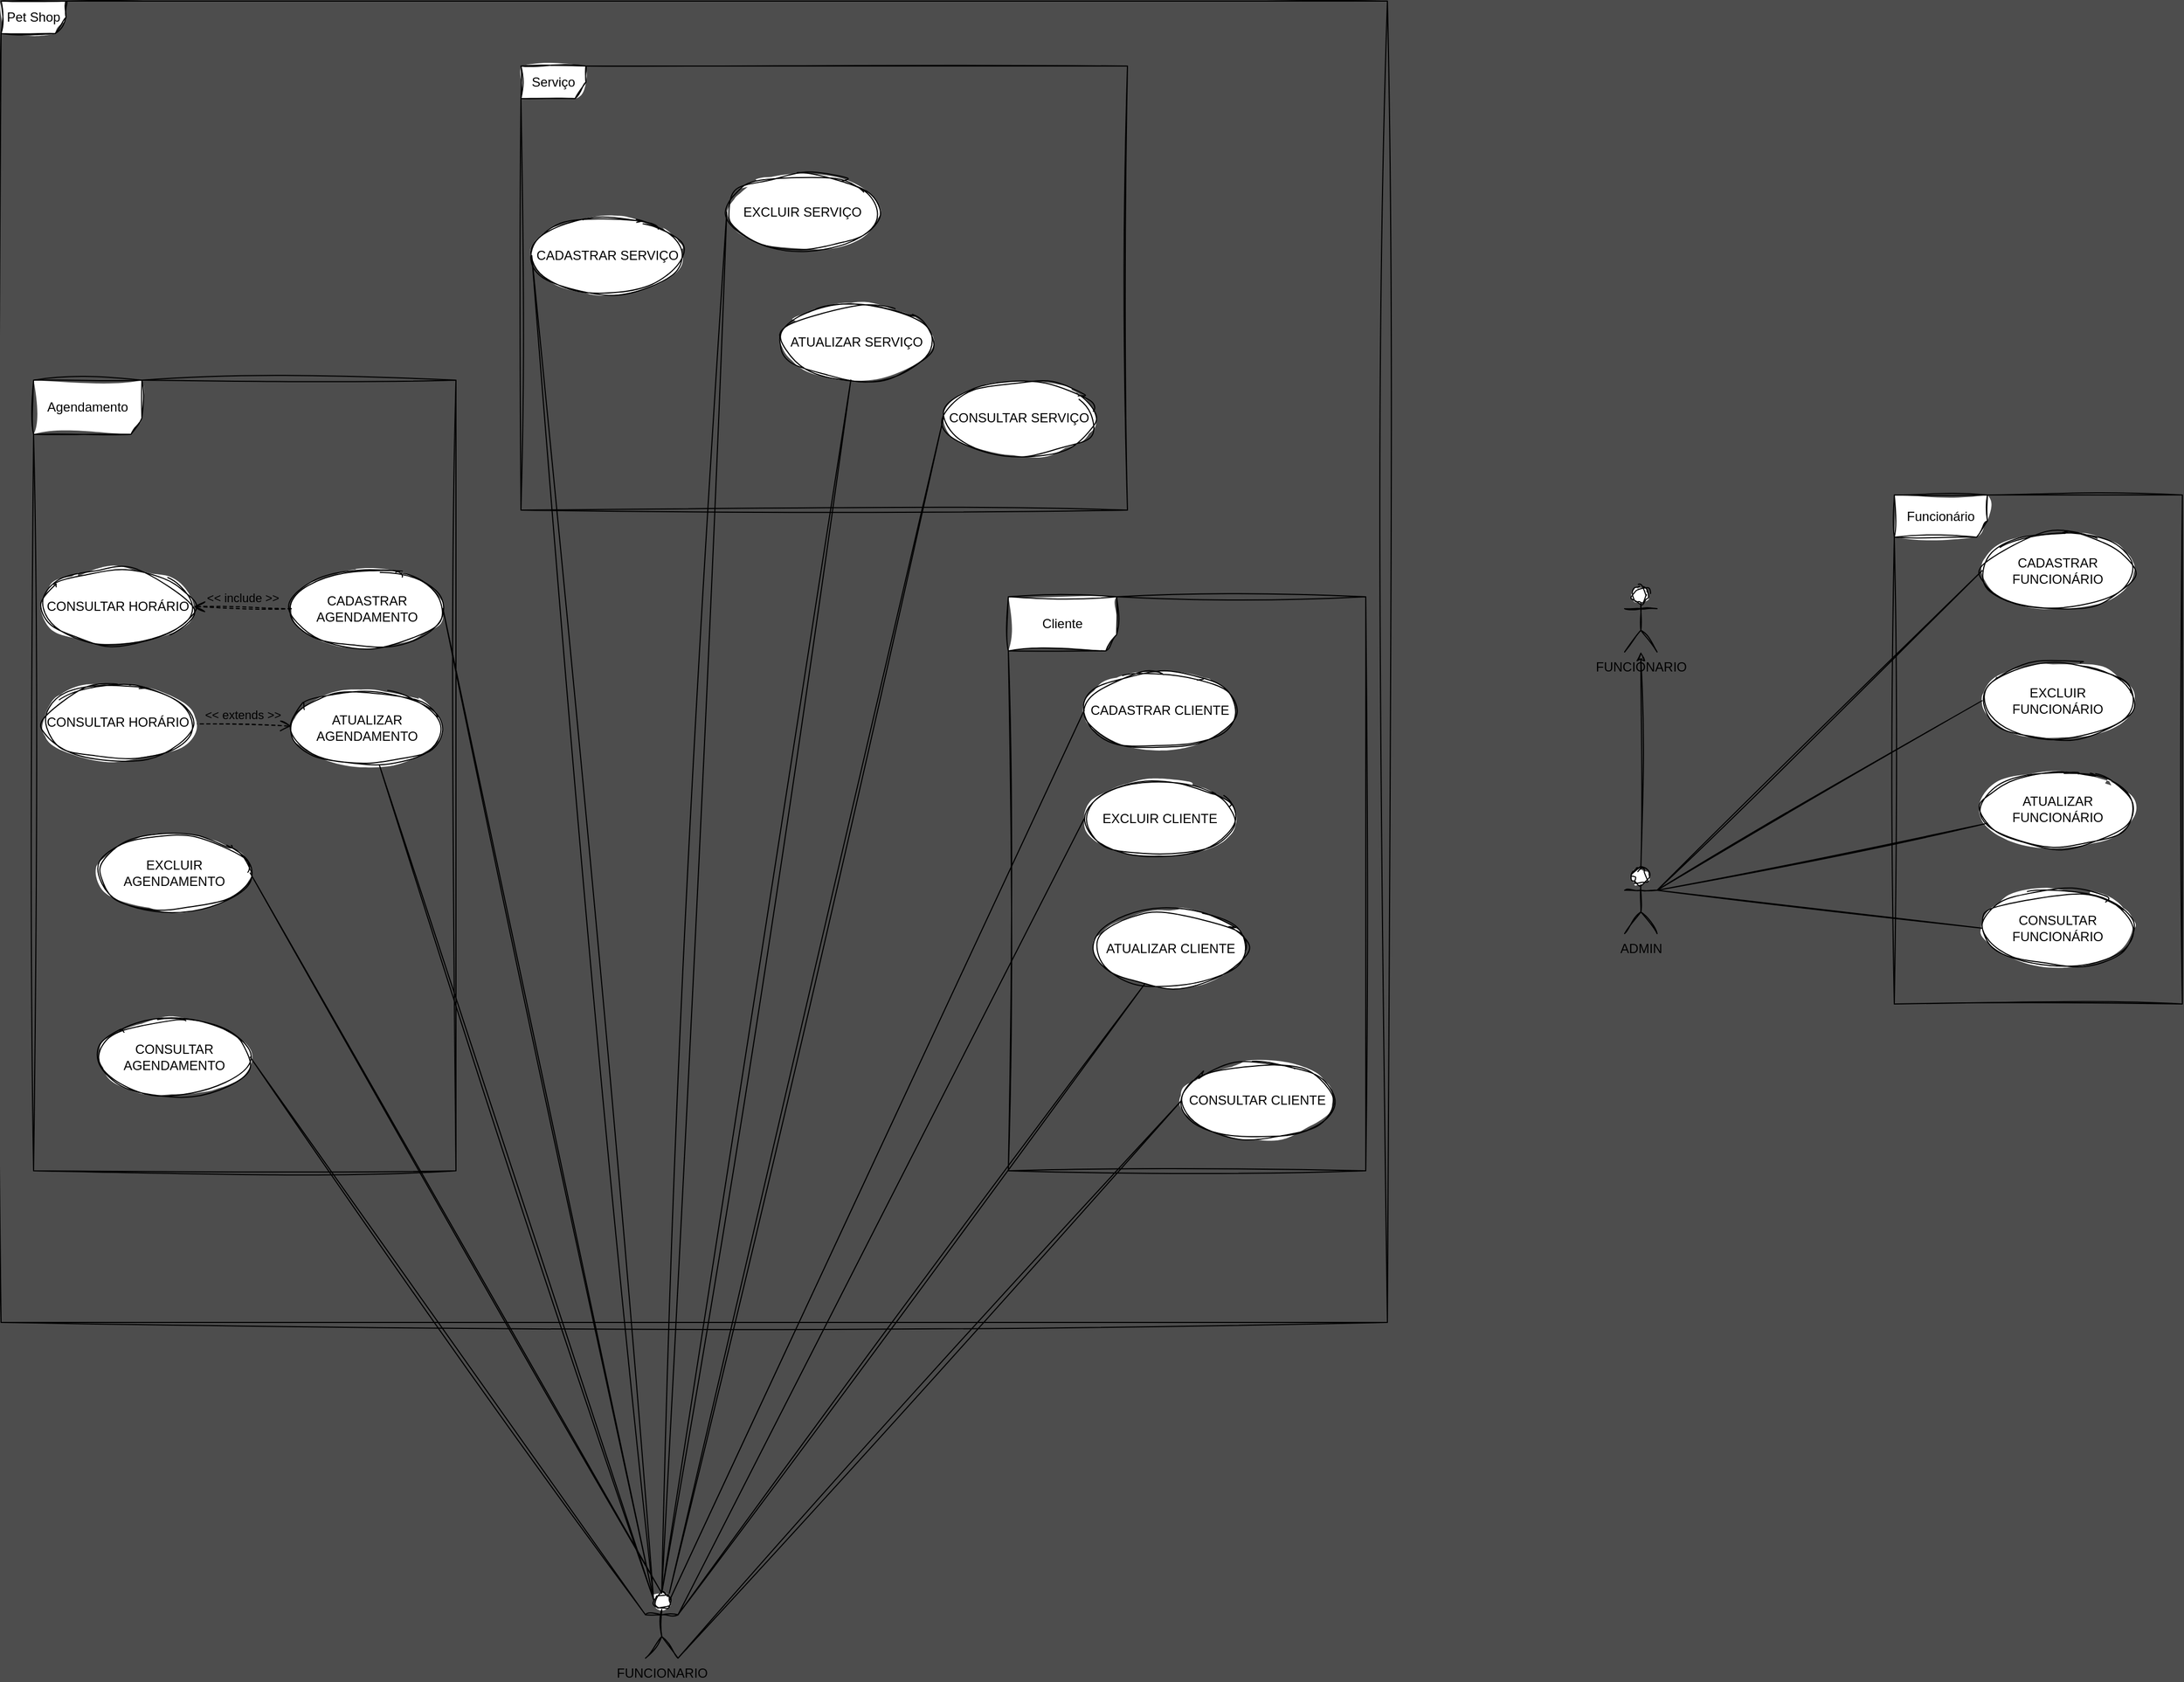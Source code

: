 <mxfile version="24.7.6">
  <diagram name="Page-1" id="13e1069c-82ec-6db2-03f1-153e76fe0fe0">
    <mxGraphModel dx="4063" dy="2546" grid="0" gridSize="10" guides="1" tooltips="1" connect="1" arrows="1" fold="1" page="1" pageScale="1" pageWidth="1100" pageHeight="850" background="#4D4D4D" math="0" shadow="0">
      <root>
        <mxCell id="0" />
        <mxCell id="1" parent="0" />
        <mxCell id="nYwSnCyiEzumxo3k523o-92" value="" style="edgeStyle=orthogonalEdgeStyle;rounded=0;orthogonalLoop=1;jettySize=auto;html=1;sketch=1;curveFitting=1;jiggle=2;labelBackgroundColor=none;fontColor=default;" parent="1" source="nYwSnCyiEzumxo3k523o-5" target="nYwSnCyiEzumxo3k523o-91" edge="1">
          <mxGeometry relative="1" as="geometry" />
        </mxCell>
        <object label="ADMIN&lt;div&gt;&lt;br&gt;&lt;/div&gt;" ADMIN="" id="nYwSnCyiEzumxo3k523o-5">
          <mxCell style="shape=umlActor;verticalLabelPosition=bottom;verticalAlign=top;html=1;sketch=1;curveFitting=1;jiggle=2;labelBackgroundColor=none;" parent="1" vertex="1">
            <mxGeometry x="409" y="51" width="30" height="60" as="geometry" />
          </mxCell>
        </object>
        <mxCell id="nYwSnCyiEzumxo3k523o-14" value="CADASTRAR FUNCIONÁRIO" style="ellipse;whiteSpace=wrap;html=1;sketch=1;curveFitting=1;jiggle=2;labelBackgroundColor=none;" parent="1" vertex="1">
          <mxGeometry x="739" y="-259" width="140" height="70" as="geometry" />
        </mxCell>
        <mxCell id="nYwSnCyiEzumxo3k523o-15" value="EXCLUIR FUNCIONÁRIO" style="ellipse;whiteSpace=wrap;html=1;sketch=1;curveFitting=1;jiggle=2;labelBackgroundColor=none;" parent="1" vertex="1">
          <mxGeometry x="739" y="-139" width="140" height="70" as="geometry" />
        </mxCell>
        <mxCell id="nYwSnCyiEzumxo3k523o-16" value="ATUALIZAR FUNCIONÁRIO" style="ellipse;whiteSpace=wrap;html=1;sketch=1;curveFitting=1;jiggle=2;labelBackgroundColor=none;" parent="1" vertex="1">
          <mxGeometry x="739" y="-39" width="140" height="70" as="geometry" />
        </mxCell>
        <mxCell id="nYwSnCyiEzumxo3k523o-17" value="CONSULTAR FUNCIONÁRIO" style="ellipse;whiteSpace=wrap;html=1;sketch=1;curveFitting=1;jiggle=2;labelBackgroundColor=none;" parent="1" vertex="1">
          <mxGeometry x="739" y="71" width="140" height="70" as="geometry" />
        </mxCell>
        <object label="&lt;div&gt;FUNCIONARIO&lt;/div&gt;" ADMIN="" id="nYwSnCyiEzumxo3k523o-26">
          <mxCell style="shape=umlActor;verticalLabelPosition=bottom;verticalAlign=top;html=1;sketch=1;curveFitting=1;jiggle=2;labelBackgroundColor=none;" parent="1" vertex="1">
            <mxGeometry x="-495" y="720" width="30" height="60" as="geometry" />
          </mxCell>
        </object>
        <mxCell id="nYwSnCyiEzumxo3k523o-35" value="" style="endArrow=none;html=1;rounded=0;exitX=1;exitY=0.333;exitDx=0;exitDy=0;exitPerimeter=0;entryX=0;entryY=0.5;entryDx=0;entryDy=0;sketch=1;curveFitting=1;jiggle=2;labelBackgroundColor=none;fontColor=default;" parent="1" source="nYwSnCyiEzumxo3k523o-5" target="nYwSnCyiEzumxo3k523o-14" edge="1">
          <mxGeometry relative="1" as="geometry">
            <mxPoint x="689" y="-429" as="sourcePoint" />
            <mxPoint x="849" y="-429" as="targetPoint" />
          </mxGeometry>
        </mxCell>
        <mxCell id="nYwSnCyiEzumxo3k523o-36" value="" style="endArrow=none;html=1;rounded=0;exitX=1;exitY=0.333;exitDx=0;exitDy=0;exitPerimeter=0;entryX=0;entryY=0.5;entryDx=0;entryDy=0;sketch=1;curveFitting=1;jiggle=2;labelBackgroundColor=none;fontColor=default;" parent="1" source="nYwSnCyiEzumxo3k523o-5" target="nYwSnCyiEzumxo3k523o-15" edge="1">
          <mxGeometry relative="1" as="geometry">
            <mxPoint x="449" y="-339" as="sourcePoint" />
            <mxPoint x="779" y="-514" as="targetPoint" />
          </mxGeometry>
        </mxCell>
        <mxCell id="nYwSnCyiEzumxo3k523o-37" value="" style="endArrow=none;html=1;rounded=0;exitX=1;exitY=0.333;exitDx=0;exitDy=0;exitPerimeter=0;sketch=1;curveFitting=1;jiggle=2;labelBackgroundColor=none;fontColor=default;" parent="1" source="nYwSnCyiEzumxo3k523o-5" target="nYwSnCyiEzumxo3k523o-16" edge="1">
          <mxGeometry relative="1" as="geometry">
            <mxPoint x="459" y="-329" as="sourcePoint" />
            <mxPoint x="789" y="-504" as="targetPoint" />
          </mxGeometry>
        </mxCell>
        <mxCell id="nYwSnCyiEzumxo3k523o-38" value="" style="endArrow=none;html=1;rounded=0;exitX=1;exitY=0.333;exitDx=0;exitDy=0;exitPerimeter=0;entryX=0;entryY=0.5;entryDx=0;entryDy=0;sketch=1;curveFitting=1;jiggle=2;labelBackgroundColor=none;fontColor=default;" parent="1" source="nYwSnCyiEzumxo3k523o-5" target="nYwSnCyiEzumxo3k523o-17" edge="1">
          <mxGeometry relative="1" as="geometry">
            <mxPoint x="469" y="-319" as="sourcePoint" />
            <mxPoint x="799" y="-494" as="targetPoint" />
          </mxGeometry>
        </mxCell>
        <mxCell id="nYwSnCyiEzumxo3k523o-43" value="CADASTRAR CLIENTE" style="ellipse;whiteSpace=wrap;html=1;sketch=1;curveFitting=1;jiggle=2;labelBackgroundColor=none;" parent="1" vertex="1">
          <mxGeometry x="-90" y="-130" width="140" height="70" as="geometry" />
        </mxCell>
        <mxCell id="nYwSnCyiEzumxo3k523o-44" value="EXCLUIR CLIENTE" style="ellipse;whiteSpace=wrap;html=1;sketch=1;curveFitting=1;jiggle=2;labelBackgroundColor=none;" parent="1" vertex="1">
          <mxGeometry x="-90" y="-30" width="140" height="70" as="geometry" />
        </mxCell>
        <mxCell id="nYwSnCyiEzumxo3k523o-45" value="ATUALIZAR CLIENTE" style="ellipse;whiteSpace=wrap;html=1;sketch=1;curveFitting=1;jiggle=2;labelBackgroundColor=none;" parent="1" vertex="1">
          <mxGeometry x="-80" y="90" width="140" height="70" as="geometry" />
        </mxCell>
        <mxCell id="nYwSnCyiEzumxo3k523o-46" value="CONSULTAR CLIENTE" style="ellipse;whiteSpace=wrap;html=1;sketch=1;curveFitting=1;jiggle=2;labelBackgroundColor=none;" parent="1" vertex="1">
          <mxGeometry y="230" width="140" height="70" as="geometry" />
        </mxCell>
        <mxCell id="nYwSnCyiEzumxo3k523o-47" value="" style="endArrow=none;html=1;rounded=0;exitX=0.75;exitY=0.1;exitDx=0;exitDy=0;exitPerimeter=0;entryX=0;entryY=0.5;entryDx=0;entryDy=0;sketch=1;curveFitting=1;jiggle=2;labelBackgroundColor=none;fontColor=default;" parent="1" source="nYwSnCyiEzumxo3k523o-26" target="nYwSnCyiEzumxo3k523o-43" edge="1">
          <mxGeometry relative="1" as="geometry">
            <mxPoint x="-470" y="-50" as="sourcePoint" />
            <mxPoint x="-60" y="-550" as="targetPoint" />
          </mxGeometry>
        </mxCell>
        <mxCell id="nYwSnCyiEzumxo3k523o-48" value="" style="endArrow=none;html=1;rounded=0;exitX=1;exitY=0.333;exitDx=0;exitDy=0;exitPerimeter=0;entryX=0;entryY=0.5;entryDx=0;entryDy=0;sketch=1;curveFitting=1;jiggle=2;labelBackgroundColor=none;fontColor=default;" parent="1" source="nYwSnCyiEzumxo3k523o-26" target="nYwSnCyiEzumxo3k523o-44" edge="1">
          <mxGeometry relative="1" as="geometry">
            <mxPoint x="-470" y="-50" as="sourcePoint" />
            <mxPoint x="-130" y="-635" as="targetPoint" />
          </mxGeometry>
        </mxCell>
        <mxCell id="nYwSnCyiEzumxo3k523o-49" value="" style="endArrow=none;html=1;rounded=0;exitX=1;exitY=0.333;exitDx=0;exitDy=0;exitPerimeter=0;sketch=1;curveFitting=1;jiggle=2;labelBackgroundColor=none;fontColor=default;" parent="1" source="nYwSnCyiEzumxo3k523o-26" target="nYwSnCyiEzumxo3k523o-45" edge="1">
          <mxGeometry relative="1" as="geometry">
            <mxPoint x="-470" y="-50" as="sourcePoint" />
            <mxPoint x="-120" y="-625" as="targetPoint" />
          </mxGeometry>
        </mxCell>
        <mxCell id="nYwSnCyiEzumxo3k523o-50" value="" style="endArrow=none;html=1;rounded=0;exitX=1;exitY=1;exitDx=0;exitDy=0;exitPerimeter=0;entryX=0;entryY=0.5;entryDx=0;entryDy=0;sketch=1;curveFitting=1;jiggle=2;labelBackgroundColor=none;fontColor=default;" parent="1" source="nYwSnCyiEzumxo3k523o-26" target="nYwSnCyiEzumxo3k523o-46" edge="1">
          <mxGeometry relative="1" as="geometry">
            <mxPoint x="-470" y="-50" as="sourcePoint" />
            <mxPoint x="-110" y="-615" as="targetPoint" />
          </mxGeometry>
        </mxCell>
        <mxCell id="nYwSnCyiEzumxo3k523o-51" value="CADASTRAR SERVIÇO" style="ellipse;whiteSpace=wrap;html=1;sketch=1;curveFitting=1;jiggle=2;labelBackgroundColor=none;" parent="1" vertex="1">
          <mxGeometry x="-600" y="-550" width="140" height="70" as="geometry" />
        </mxCell>
        <mxCell id="nYwSnCyiEzumxo3k523o-52" value="EXCLUIR SERVIÇO" style="ellipse;whiteSpace=wrap;html=1;sketch=1;curveFitting=1;jiggle=2;labelBackgroundColor=none;" parent="1" vertex="1">
          <mxGeometry x="-420" y="-590" width="140" height="70" as="geometry" />
        </mxCell>
        <mxCell id="nYwSnCyiEzumxo3k523o-53" value="ATUALIZAR SERVIÇO" style="ellipse;whiteSpace=wrap;html=1;sketch=1;curveFitting=1;jiggle=2;labelBackgroundColor=none;" parent="1" vertex="1">
          <mxGeometry x="-370" y="-470" width="140" height="70" as="geometry" />
        </mxCell>
        <mxCell id="nYwSnCyiEzumxo3k523o-54" value="CONSULTAR SERVIÇO" style="ellipse;whiteSpace=wrap;html=1;sketch=1;curveFitting=1;jiggle=2;labelBackgroundColor=none;" parent="1" vertex="1">
          <mxGeometry x="-220" y="-400" width="140" height="70" as="geometry" />
        </mxCell>
        <mxCell id="nYwSnCyiEzumxo3k523o-55" value="" style="endArrow=none;html=1;rounded=0;entryX=0;entryY=0.5;entryDx=0;entryDy=0;exitX=0.25;exitY=0.1;exitDx=0;exitDy=0;exitPerimeter=0;sketch=1;curveFitting=1;jiggle=2;labelBackgroundColor=none;fontColor=default;" parent="1" source="nYwSnCyiEzumxo3k523o-26" target="nYwSnCyiEzumxo3k523o-51" edge="1">
          <mxGeometry relative="1" as="geometry">
            <mxPoint x="-470" y="-50" as="sourcePoint" />
            <mxPoint x="-60" y="-990" as="targetPoint" />
          </mxGeometry>
        </mxCell>
        <mxCell id="nYwSnCyiEzumxo3k523o-56" value="" style="endArrow=none;html=1;rounded=0;entryX=0;entryY=0.5;entryDx=0;entryDy=0;exitX=0.5;exitY=0;exitDx=0;exitDy=0;exitPerimeter=0;sketch=1;curveFitting=1;jiggle=2;labelBackgroundColor=none;fontColor=default;" parent="1" source="nYwSnCyiEzumxo3k523o-26" target="nYwSnCyiEzumxo3k523o-52" edge="1">
          <mxGeometry relative="1" as="geometry">
            <mxPoint x="-470" y="-50" as="sourcePoint" />
            <mxPoint x="-130" y="-1075" as="targetPoint" />
          </mxGeometry>
        </mxCell>
        <mxCell id="nYwSnCyiEzumxo3k523o-57" value="" style="endArrow=none;html=1;rounded=0;exitX=0.5;exitY=0;exitDx=0;exitDy=0;exitPerimeter=0;sketch=1;curveFitting=1;jiggle=2;labelBackgroundColor=none;fontColor=default;" parent="1" source="nYwSnCyiEzumxo3k523o-26" target="nYwSnCyiEzumxo3k523o-53" edge="1">
          <mxGeometry relative="1" as="geometry">
            <mxPoint x="-470" y="-50" as="sourcePoint" />
            <mxPoint x="-120" y="-1065" as="targetPoint" />
          </mxGeometry>
        </mxCell>
        <mxCell id="nYwSnCyiEzumxo3k523o-58" value="" style="endArrow=none;html=1;rounded=0;entryX=0;entryY=0.5;entryDx=0;entryDy=0;sketch=1;curveFitting=1;jiggle=2;labelBackgroundColor=none;fontColor=default;" parent="1" source="nYwSnCyiEzumxo3k523o-26" target="nYwSnCyiEzumxo3k523o-54" edge="1">
          <mxGeometry relative="1" as="geometry">
            <mxPoint x="-470" y="-490" as="sourcePoint" />
            <mxPoint x="-110" y="-1055" as="targetPoint" />
          </mxGeometry>
        </mxCell>
        <mxCell id="nYwSnCyiEzumxo3k523o-79" value="CADASTRAR AGENDAMENTO" style="ellipse;whiteSpace=wrap;html=1;sketch=1;curveFitting=1;jiggle=2;labelBackgroundColor=none;" parent="1" vertex="1">
          <mxGeometry x="-822" y="-224" width="140" height="70" as="geometry" />
        </mxCell>
        <mxCell id="nYwSnCyiEzumxo3k523o-80" value="EXCLUIR AGENDAMENTO" style="ellipse;whiteSpace=wrap;html=1;sketch=1;curveFitting=1;jiggle=2;labelBackgroundColor=none;" parent="1" vertex="1">
          <mxGeometry x="-1000" y="20" width="140" height="70" as="geometry" />
        </mxCell>
        <mxCell id="nYwSnCyiEzumxo3k523o-81" value="ATUALIZAR AGENDAMENTO" style="ellipse;whiteSpace=wrap;html=1;sketch=1;curveFitting=1;jiggle=2;labelBackgroundColor=none;" parent="1" vertex="1">
          <mxGeometry x="-822" y="-114" width="140" height="70" as="geometry" />
        </mxCell>
        <mxCell id="nYwSnCyiEzumxo3k523o-82" value="CONSULTAR AGENDAMENTO" style="ellipse;whiteSpace=wrap;html=1;sketch=1;curveFitting=1;jiggle=2;labelBackgroundColor=none;" parent="1" vertex="1">
          <mxGeometry x="-1000" y="190" width="140" height="70" as="geometry" />
        </mxCell>
        <mxCell id="nYwSnCyiEzumxo3k523o-83" value="" style="endArrow=none;html=1;rounded=0;entryX=1;entryY=0.5;entryDx=0;entryDy=0;exitX=0.25;exitY=0.1;exitDx=0;exitDy=0;exitPerimeter=0;sketch=1;curveFitting=1;jiggle=2;labelBackgroundColor=none;fontColor=default;" parent="1" source="nYwSnCyiEzumxo3k523o-26" target="nYwSnCyiEzumxo3k523o-79" edge="1">
          <mxGeometry relative="1" as="geometry">
            <mxPoint x="-500" y="-50" as="sourcePoint" />
            <mxPoint x="-730" y="-650" as="targetPoint" />
          </mxGeometry>
        </mxCell>
        <mxCell id="nYwSnCyiEzumxo3k523o-84" value="" style="endArrow=none;html=1;rounded=0;entryX=1;entryY=0.5;entryDx=0;entryDy=0;exitX=0.5;exitY=0;exitDx=0;exitDy=0;exitPerimeter=0;sketch=1;curveFitting=1;jiggle=2;labelBackgroundColor=none;fontColor=default;" parent="1" source="nYwSnCyiEzumxo3k523o-26" target="nYwSnCyiEzumxo3k523o-80" edge="1">
          <mxGeometry relative="1" as="geometry">
            <mxPoint x="-500" y="-50" as="sourcePoint" />
            <mxPoint x="-800" y="-735" as="targetPoint" />
          </mxGeometry>
        </mxCell>
        <mxCell id="nYwSnCyiEzumxo3k523o-85" value="" style="endArrow=none;html=1;rounded=0;exitX=0.25;exitY=0.1;exitDx=0;exitDy=0;exitPerimeter=0;sketch=1;curveFitting=1;jiggle=2;labelBackgroundColor=none;fontColor=default;" parent="1" source="nYwSnCyiEzumxo3k523o-26" target="nYwSnCyiEzumxo3k523o-81" edge="1">
          <mxGeometry relative="1" as="geometry">
            <mxPoint x="-500" y="-50" as="sourcePoint" />
            <mxPoint x="-790" y="-725" as="targetPoint" />
          </mxGeometry>
        </mxCell>
        <mxCell id="nYwSnCyiEzumxo3k523o-86" value="" style="endArrow=none;html=1;rounded=0;entryX=1;entryY=0.5;entryDx=0;entryDy=0;exitX=0;exitY=0.333;exitDx=0;exitDy=0;exitPerimeter=0;sketch=1;curveFitting=1;jiggle=2;labelBackgroundColor=none;fontColor=default;" parent="1" source="nYwSnCyiEzumxo3k523o-26" target="nYwSnCyiEzumxo3k523o-82" edge="1">
          <mxGeometry relative="1" as="geometry">
            <mxPoint x="-1130" y="-140" as="sourcePoint" />
            <mxPoint x="-780" y="-715" as="targetPoint" />
          </mxGeometry>
        </mxCell>
        <mxCell id="nYwSnCyiEzumxo3k523o-89" value="&amp;lt;&amp;lt; include &amp;gt;&amp;gt;" style="html=1;verticalAlign=bottom;endArrow=open;dashed=1;endSize=8;curved=0;rounded=0;exitX=0;exitY=0.5;exitDx=0;exitDy=0;entryX=1;entryY=0.5;entryDx=0;entryDy=0;labelBackgroundColor=none;sketch=1;curveFitting=1;jiggle=2;fontColor=default;" parent="1" source="nYwSnCyiEzumxo3k523o-79" target="nYwSnCyiEzumxo3k523o-90" edge="1">
          <mxGeometry x="-0.005" relative="1" as="geometry">
            <mxPoint x="-940" y="-190" as="sourcePoint" />
            <mxPoint x="-900" y="-290" as="targetPoint" />
            <mxPoint as="offset" />
          </mxGeometry>
        </mxCell>
        <mxCell id="nYwSnCyiEzumxo3k523o-90" value="CONSULTAR HORÁRIO" style="ellipse;whiteSpace=wrap;html=1;sketch=1;curveFitting=1;jiggle=2;labelBackgroundColor=none;" parent="1" vertex="1">
          <mxGeometry x="-1052" y="-226" width="140" height="70" as="geometry" />
        </mxCell>
        <object label="&lt;div&gt;FUNCIONARIO&lt;/div&gt;" ADMIN="" id="nYwSnCyiEzumxo3k523o-91">
          <mxCell style="shape=umlActor;verticalLabelPosition=bottom;verticalAlign=top;html=1;sketch=1;curveFitting=1;jiggle=2;labelBackgroundColor=none;" parent="1" vertex="1">
            <mxGeometry x="409" y="-209" width="30" height="60" as="geometry" />
          </mxCell>
        </object>
        <mxCell id="nYwSnCyiEzumxo3k523o-96" value="Pet Shop" style="shape=umlFrame;whiteSpace=wrap;html=1;pointerEvents=0;sketch=1;curveFitting=1;jiggle=2;labelBackgroundColor=none;" parent="1" vertex="1">
          <mxGeometry x="-1090" y="-750" width="1280" height="1220" as="geometry" />
        </mxCell>
        <mxCell id="nYwSnCyiEzumxo3k523o-97" value="Agendamento" style="shape=umlFrame;whiteSpace=wrap;html=1;pointerEvents=0;width=100;height=50;sketch=1;curveFitting=1;jiggle=2;labelBackgroundColor=none;" parent="1" vertex="1">
          <mxGeometry x="-1060" y="-400" width="390" height="730" as="geometry" />
        </mxCell>
        <mxCell id="nYwSnCyiEzumxo3k523o-98" value="Serviço" style="shape=umlFrame;whiteSpace=wrap;html=1;pointerEvents=0;sketch=1;curveFitting=1;jiggle=2;labelBackgroundColor=none;" parent="1" vertex="1">
          <mxGeometry x="-610" y="-690" width="560" height="410" as="geometry" />
        </mxCell>
        <mxCell id="nYwSnCyiEzumxo3k523o-99" value="Cliente" style="shape=umlFrame;whiteSpace=wrap;html=1;pointerEvents=0;width=100;height=50;sketch=1;curveFitting=1;jiggle=2;labelBackgroundColor=none;" parent="1" vertex="1">
          <mxGeometry x="-160" y="-200" width="330" height="530" as="geometry" />
        </mxCell>
        <mxCell id="nYwSnCyiEzumxo3k523o-101" value="Funcionário" style="shape=umlFrame;whiteSpace=wrap;html=1;pointerEvents=0;width=86;height=39;sketch=1;curveFitting=1;jiggle=2;labelBackgroundColor=none;" parent="1" vertex="1">
          <mxGeometry x="658" y="-294" width="266" height="470" as="geometry" />
        </mxCell>
        <mxCell id="uCz_5Qn17WYQj3l85mnw-1" value="&amp;lt;&amp;lt; extends &amp;gt;&amp;gt;" style="html=1;verticalAlign=bottom;endArrow=open;dashed=1;endSize=8;curved=0;rounded=0;labelBackgroundColor=none;sketch=1;curveFitting=1;jiggle=2;fontColor=default;" edge="1" parent="1" target="nYwSnCyiEzumxo3k523o-81" source="uCz_5Qn17WYQj3l85mnw-2">
          <mxGeometry x="-0.005" relative="1" as="geometry">
            <mxPoint x="-822" y="-82" as="sourcePoint" />
            <mxPoint x="-900" y="-183" as="targetPoint" />
            <mxPoint as="offset" />
          </mxGeometry>
        </mxCell>
        <mxCell id="uCz_5Qn17WYQj3l85mnw-2" value="CONSULTAR HORÁRIO" style="ellipse;whiteSpace=wrap;html=1;sketch=1;curveFitting=1;jiggle=2;labelBackgroundColor=none;" vertex="1" parent="1">
          <mxGeometry x="-1052" y="-119" width="140" height="70" as="geometry" />
        </mxCell>
      </root>
    </mxGraphModel>
  </diagram>
</mxfile>
